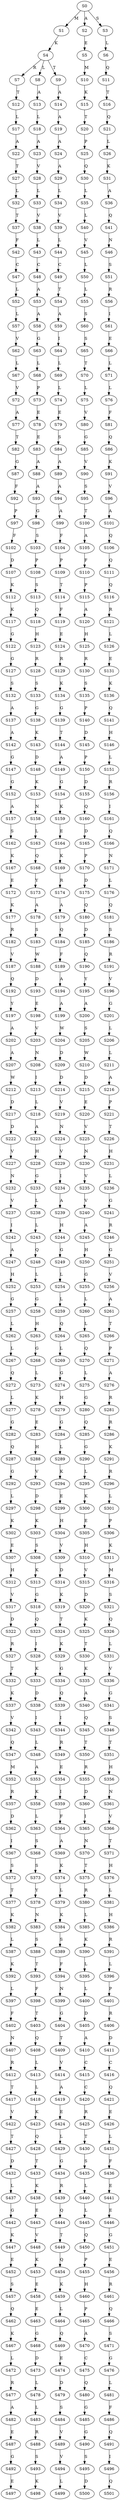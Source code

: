 strict digraph  {
	S0 -> S1 [ label = M ];
	S0 -> S2 [ label = A ];
	S0 -> S3 [ label = S ];
	S1 -> S4 [ label = K ];
	S2 -> S5 [ label = E ];
	S3 -> S6 [ label = L ];
	S4 -> S7 [ label = R ];
	S4 -> S8 [ label = L ];
	S4 -> S9 [ label = T ];
	S5 -> S10 [ label = M ];
	S6 -> S11 [ label = Q ];
	S7 -> S12 [ label = T ];
	S8 -> S13 [ label = A ];
	S9 -> S14 [ label = A ];
	S10 -> S15 [ label = K ];
	S11 -> S16 [ label = T ];
	S12 -> S17 [ label = L ];
	S13 -> S18 [ label = L ];
	S14 -> S19 [ label = A ];
	S15 -> S20 [ label = T ];
	S16 -> S21 [ label = Q ];
	S17 -> S22 [ label = A ];
	S18 -> S23 [ label = A ];
	S19 -> S24 [ label = A ];
	S20 -> S25 [ label = P ];
	S21 -> S26 [ label = L ];
	S22 -> S27 [ label = T ];
	S23 -> S28 [ label = V ];
	S24 -> S29 [ label = A ];
	S25 -> S30 [ label = Q ];
	S26 -> S31 [ label = K ];
	S27 -> S32 [ label = L ];
	S28 -> S33 [ label = L ];
	S29 -> S34 [ label = L ];
	S30 -> S35 [ label = L ];
	S31 -> S36 [ label = A ];
	S32 -> S37 [ label = T ];
	S33 -> S38 [ label = V ];
	S34 -> S39 [ label = V ];
	S35 -> S40 [ label = L ];
	S36 -> S41 [ label = Q ];
	S37 -> S42 [ label = F ];
	S38 -> S43 [ label = L ];
	S39 -> S44 [ label = L ];
	S40 -> S45 [ label = V ];
	S41 -> S46 [ label = N ];
	S42 -> S47 [ label = C ];
	S43 -> S48 [ label = C ];
	S44 -> S49 [ label = C ];
	S45 -> S50 [ label = L ];
	S46 -> S51 [ label = S ];
	S47 -> S52 [ label = L ];
	S48 -> S53 [ label = A ];
	S49 -> S54 [ label = T ];
	S50 -> S55 [ label = L ];
	S51 -> S56 [ label = R ];
	S52 -> S57 [ label = L ];
	S53 -> S58 [ label = A ];
	S54 -> S59 [ label = A ];
	S55 -> S60 [ label = S ];
	S56 -> S61 [ label = I ];
	S57 -> S62 [ label = V ];
	S58 -> S63 [ label = G ];
	S59 -> S64 [ label = I ];
	S60 -> S65 [ label = S ];
	S61 -> S66 [ label = E ];
	S62 -> S67 [ label = L ];
	S63 -> S68 [ label = L ];
	S64 -> S69 [ label = L ];
	S65 -> S70 [ label = T ];
	S66 -> S71 [ label = L ];
	S67 -> S72 [ label = V ];
	S68 -> S73 [ label = P ];
	S69 -> S74 [ label = L ];
	S70 -> S75 [ label = L ];
	S71 -> S76 [ label = L ];
	S72 -> S77 [ label = A ];
	S73 -> S78 [ label = E ];
	S74 -> S79 [ label = E ];
	S75 -> S80 [ label = V ];
	S76 -> S81 [ label = F ];
	S77 -> S82 [ label = T ];
	S78 -> S83 [ label = E ];
	S79 -> S84 [ label = S ];
	S80 -> S85 [ label = G ];
	S81 -> S86 [ label = Q ];
	S82 -> S87 [ label = G ];
	S83 -> S88 [ label = A ];
	S84 -> S89 [ label = A ];
	S85 -> S90 [ label = V ];
	S86 -> S91 [ label = K ];
	S87 -> S92 [ label = F ];
	S88 -> S93 [ label = A ];
	S89 -> S94 [ label = A ];
	S90 -> S95 [ label = S ];
	S91 -> S96 [ label = V ];
	S92 -> S97 [ label = P ];
	S93 -> S98 [ label = G ];
	S94 -> S99 [ label = A ];
	S95 -> S100 [ label = T ];
	S96 -> S101 [ label = A ];
	S97 -> S102 [ label = F ];
	S98 -> S103 [ label = S ];
	S99 -> S104 [ label = F ];
	S100 -> S105 [ label = A ];
	S101 -> S106 [ label = Q ];
	S102 -> S107 [ label = D ];
	S103 -> S108 [ label = P ];
	S104 -> S109 [ label = P ];
	S105 -> S110 [ label = F ];
	S106 -> S111 [ label = Q ];
	S107 -> S112 [ label = K ];
	S108 -> S113 [ label = S ];
	S109 -> S114 [ label = T ];
	S110 -> S115 [ label = P ];
	S111 -> S116 [ label = Q ];
	S112 -> S117 [ label = K ];
	S113 -> S118 [ label = Q ];
	S114 -> S119 [ label = F ];
	S115 -> S120 [ label = A ];
	S116 -> S121 [ label = R ];
	S117 -> S122 [ label = G ];
	S118 -> S123 [ label = H ];
	S119 -> S124 [ label = E ];
	S120 -> S125 [ label = H ];
	S121 -> S126 [ label = L ];
	S122 -> S127 [ label = G ];
	S123 -> S128 [ label = R ];
	S124 -> S129 [ label = R ];
	S125 -> S130 [ label = R ];
	S126 -> S131 [ label = E ];
	S127 -> S132 [ label = S ];
	S128 -> S133 [ label = S ];
	S129 -> S134 [ label = K ];
	S130 -> S135 [ label = S ];
	S131 -> S136 [ label = K ];
	S132 -> S137 [ label = A ];
	S133 -> S138 [ label = G ];
	S134 -> S139 [ label = G ];
	S135 -> S140 [ label = P ];
	S136 -> S141 [ label = Q ];
	S137 -> S142 [ label = A ];
	S138 -> S143 [ label = K ];
	S139 -> S144 [ label = T ];
	S140 -> S145 [ label = D ];
	S141 -> S146 [ label = H ];
	S142 -> S147 [ label = G ];
	S143 -> S148 [ label = D ];
	S144 -> S149 [ label = A ];
	S145 -> S150 [ label = P ];
	S146 -> S151 [ label = L ];
	S147 -> S152 [ label = G ];
	S148 -> S153 [ label = K ];
	S149 -> S154 [ label = G ];
	S150 -> S155 [ label = D ];
	S151 -> S156 [ label = R ];
	S152 -> S157 [ label = A ];
	S153 -> S158 [ label = N ];
	S154 -> S159 [ label = K ];
	S155 -> S160 [ label = Q ];
	S156 -> S161 [ label = I ];
	S157 -> S162 [ label = S ];
	S158 -> S163 [ label = L ];
	S159 -> S164 [ label = E ];
	S160 -> S165 [ label = D ];
	S161 -> S166 [ label = Q ];
	S162 -> S167 [ label = K ];
	S163 -> S168 [ label = Q ];
	S164 -> S169 [ label = K ];
	S165 -> S170 [ label = P ];
	S166 -> S171 [ label = N ];
	S167 -> S172 [ label = E ];
	S168 -> S173 [ label = Y ];
	S169 -> S174 [ label = R ];
	S170 -> S175 [ label = D ];
	S171 -> S176 [ label = L ];
	S172 -> S177 [ label = K ];
	S173 -> S178 [ label = A ];
	S174 -> S179 [ label = A ];
	S175 -> S180 [ label = Q ];
	S176 -> S181 [ label = Q ];
	S177 -> S182 [ label = R ];
	S178 -> S183 [ label = S ];
	S179 -> S184 [ label = Q ];
	S180 -> S185 [ label = D ];
	S181 -> S186 [ label = S ];
	S182 -> S187 [ label = V ];
	S183 -> S188 [ label = W ];
	S184 -> S189 [ label = F ];
	S185 -> S190 [ label = Q ];
	S186 -> S191 [ label = R ];
	S187 -> S192 [ label = Q ];
	S188 -> S193 [ label = D ];
	S189 -> S194 [ label = A ];
	S190 -> S195 [ label = Y ];
	S191 -> S196 [ label = V ];
	S192 -> S197 [ label = Y ];
	S193 -> S198 [ label = E ];
	S194 -> S199 [ label = A ];
	S195 -> S200 [ label = A ];
	S196 -> S201 [ label = G ];
	S197 -> S202 [ label = A ];
	S198 -> S203 [ label = V ];
	S199 -> S204 [ label = W ];
	S200 -> S205 [ label = S ];
	S201 -> S206 [ label = L ];
	S202 -> S207 [ label = A ];
	S203 -> S208 [ label = N ];
	S204 -> S209 [ label = D ];
	S205 -> S210 [ label = W ];
	S206 -> S211 [ label = L ];
	S207 -> S212 [ label = W ];
	S208 -> S213 [ label = I ];
	S209 -> S214 [ label = D ];
	S210 -> S215 [ label = D ];
	S211 -> S216 [ label = A ];
	S212 -> S217 [ label = D ];
	S213 -> S218 [ label = L ];
	S214 -> S219 [ label = V ];
	S215 -> S220 [ label = E ];
	S216 -> S221 [ label = P ];
	S217 -> S222 [ label = D ];
	S218 -> S223 [ label = A ];
	S219 -> S224 [ label = N ];
	S220 -> S225 [ label = V ];
	S221 -> S226 [ label = T ];
	S222 -> S227 [ label = V ];
	S223 -> S228 [ label = H ];
	S224 -> S229 [ label = V ];
	S225 -> S230 [ label = N ];
	S226 -> S231 [ label = H ];
	S227 -> S232 [ label = N ];
	S228 -> S233 [ label = G ];
	S229 -> S234 [ label = I ];
	S230 -> S235 [ label = V ];
	S231 -> S236 [ label = L ];
	S232 -> S237 [ label = V ];
	S233 -> S238 [ label = L ];
	S234 -> S239 [ label = A ];
	S235 -> S240 [ label = V ];
	S236 -> S241 [ label = G ];
	S237 -> S242 [ label = I ];
	S238 -> S243 [ label = L ];
	S239 -> S244 [ label = H ];
	S240 -> S245 [ label = A ];
	S241 -> S246 [ label = R ];
	S242 -> S247 [ label = A ];
	S243 -> S248 [ label = Q ];
	S244 -> S249 [ label = G ];
	S245 -> S250 [ label = H ];
	S246 -> S251 [ label = G ];
	S247 -> S252 [ label = H ];
	S248 -> S253 [ label = L ];
	S249 -> S254 [ label = L ];
	S250 -> S255 [ label = G ];
	S251 -> S256 [ label = V ];
	S252 -> S257 [ label = G ];
	S253 -> S258 [ label = G ];
	S254 -> S259 [ label = L ];
	S255 -> S260 [ label = L ];
	S256 -> S261 [ label = A ];
	S257 -> S262 [ label = L ];
	S258 -> S263 [ label = H ];
	S259 -> S264 [ label = Q ];
	S260 -> S265 [ label = L ];
	S261 -> S266 [ label = T ];
	S262 -> S267 [ label = L ];
	S263 -> S268 [ label = G ];
	S264 -> S269 [ label = L ];
	S265 -> S270 [ label = Q ];
	S266 -> S271 [ label = P ];
	S267 -> S272 [ label = Q ];
	S268 -> S273 [ label = L ];
	S269 -> S274 [ label = G ];
	S270 -> S275 [ label = L ];
	S271 -> S276 [ label = A ];
	S272 -> S277 [ label = L ];
	S273 -> S278 [ label = K ];
	S274 -> S279 [ label = H ];
	S275 -> S280 [ label = G ];
	S276 -> S281 [ label = R ];
	S277 -> S282 [ label = G ];
	S278 -> S283 [ label = E ];
	S279 -> S284 [ label = G ];
	S280 -> S285 [ label = Q ];
	S281 -> S286 [ label = R ];
	S282 -> S287 [ label = Q ];
	S283 -> S288 [ label = H ];
	S284 -> S289 [ label = L ];
	S285 -> S290 [ label = G ];
	S286 -> S291 [ label = K ];
	S287 -> S292 [ label = G ];
	S288 -> S293 [ label = V ];
	S289 -> S294 [ label = K ];
	S290 -> S295 [ label = L ];
	S291 -> S296 [ label = R ];
	S292 -> S297 [ label = L ];
	S293 -> S298 [ label = D ];
	S294 -> S299 [ label = E ];
	S295 -> S300 [ label = K ];
	S296 -> S301 [ label = L ];
	S297 -> S302 [ label = K ];
	S298 -> S303 [ label = K ];
	S299 -> S304 [ label = H ];
	S300 -> S305 [ label = E ];
	S301 -> S306 [ label = P ];
	S302 -> S307 [ label = E ];
	S303 -> S308 [ label = S ];
	S304 -> S309 [ label = V ];
	S305 -> S310 [ label = H ];
	S306 -> S311 [ label = K ];
	S307 -> S312 [ label = H ];
	S308 -> S313 [ label = K ];
	S309 -> S314 [ label = D ];
	S310 -> S315 [ label = V ];
	S311 -> S316 [ label = M ];
	S312 -> S317 [ label = V ];
	S313 -> S318 [ label = G ];
	S314 -> S319 [ label = K ];
	S315 -> S320 [ label = D ];
	S316 -> S321 [ label = S ];
	S317 -> S322 [ label = D ];
	S318 -> S323 [ label = Q ];
	S319 -> S324 [ label = T ];
	S320 -> S325 [ label = K ];
	S321 -> S326 [ label = Q ];
	S322 -> S327 [ label = R ];
	S323 -> S328 [ label = I ];
	S324 -> S329 [ label = K ];
	S325 -> S330 [ label = T ];
	S326 -> S331 [ label = L ];
	S327 -> S332 [ label = T ];
	S328 -> S333 [ label = K ];
	S329 -> S334 [ label = G ];
	S330 -> S335 [ label = K ];
	S331 -> S336 [ label = V ];
	S332 -> S337 [ label = K ];
	S333 -> S338 [ label = D ];
	S334 -> S339 [ label = Q ];
	S335 -> S340 [ label = A ];
	S336 -> S341 [ label = G ];
	S337 -> S342 [ label = V ];
	S338 -> S343 [ label = I ];
	S339 -> S344 [ label = I ];
	S340 -> S345 [ label = Q ];
	S341 -> S346 [ label = S ];
	S342 -> S347 [ label = Q ];
	S343 -> S348 [ label = L ];
	S344 -> S349 [ label = R ];
	S345 -> S350 [ label = T ];
	S346 -> S351 [ label = T ];
	S347 -> S352 [ label = M ];
	S348 -> S353 [ label = A ];
	S349 -> S354 [ label = E ];
	S350 -> S355 [ label = R ];
	S351 -> S356 [ label = H ];
	S352 -> S357 [ label = R ];
	S353 -> S358 [ label = K ];
	S354 -> S359 [ label = I ];
	S355 -> S360 [ label = D ];
	S356 -> S361 [ label = N ];
	S357 -> S362 [ label = D ];
	S358 -> S363 [ label = L ];
	S359 -> S364 [ label = F ];
	S360 -> S365 [ label = I ];
	S361 -> S366 [ label = V ];
	S362 -> S367 [ label = I ];
	S363 -> S368 [ label = S ];
	S364 -> S369 [ label = A ];
	S365 -> S370 [ label = N ];
	S366 -> S371 [ label = T ];
	S367 -> S372 [ label = S ];
	S368 -> S373 [ label = S ];
	S369 -> S374 [ label = K ];
	S370 -> S375 [ label = T ];
	S371 -> S376 [ label = H ];
	S372 -> S377 [ label = T ];
	S373 -> S378 [ label = Y ];
	S374 -> S379 [ label = L ];
	S375 -> S380 [ label = R ];
	S376 -> S381 [ label = L ];
	S377 -> S382 [ label = K ];
	S378 -> S383 [ label = N ];
	S379 -> S384 [ label = K ];
	S380 -> S385 [ label = L ];
	S381 -> S386 [ label = H ];
	S382 -> S387 [ label = L ];
	S383 -> S388 [ label = S ];
	S384 -> S389 [ label = S ];
	S385 -> S390 [ label = K ];
	S386 -> S391 [ label = R ];
	S387 -> S392 [ label = K ];
	S388 -> S393 [ label = T ];
	S389 -> S394 [ label = F ];
	S390 -> S395 [ label = L ];
	S391 -> S396 [ label = L ];
	S392 -> S397 [ label = L ];
	S393 -> S398 [ label = F ];
	S394 -> S399 [ label = N ];
	S395 -> S400 [ label = L ];
	S396 -> S401 [ label = P ];
	S397 -> S402 [ label = F ];
	S398 -> S403 [ label = T ];
	S399 -> S404 [ label = G ];
	S400 -> S405 [ label = D ];
	S401 -> S406 [ label = R ];
	S402 -> S407 [ label = N ];
	S403 -> S408 [ label = Q ];
	S404 -> S409 [ label = T ];
	S405 -> S410 [ label = A ];
	S406 -> S411 [ label = D ];
	S407 -> S412 [ label = R ];
	S408 -> S413 [ label = L ];
	S409 -> S414 [ label = V ];
	S410 -> S415 [ label = C ];
	S411 -> S416 [ label = C ];
	S412 -> S417 [ label = T ];
	S413 -> S418 [ label = L ];
	S414 -> S419 [ label = A ];
	S415 -> S420 [ label = C ];
	S416 -> S421 [ label = Q ];
	S417 -> S422 [ label = V ];
	S418 -> S423 [ label = K ];
	S419 -> S424 [ label = E ];
	S420 -> S425 [ label = R ];
	S421 -> S426 [ label = E ];
	S422 -> S427 [ label = T ];
	S423 -> S428 [ label = Q ];
	S424 -> S429 [ label = L ];
	S425 -> S430 [ label = T ];
	S426 -> S431 [ label = L ];
	S427 -> S432 [ label = D ];
	S428 -> S433 [ label = T ];
	S429 -> S434 [ label = G ];
	S430 -> S435 [ label = S ];
	S431 -> S436 [ label = F ];
	S432 -> S437 [ label = L ];
	S433 -> S438 [ label = K ];
	S434 -> S439 [ label = R ];
	S435 -> S440 [ label = L ];
	S436 -> S441 [ label = E ];
	S437 -> S442 [ label = G ];
	S438 -> S443 [ label = E ];
	S439 -> S444 [ label = Q ];
	S440 -> S445 [ label = L ];
	S441 -> S446 [ label = E ];
	S442 -> S447 [ label = K ];
	S443 -> S448 [ label = V ];
	S444 -> S449 [ label = T ];
	S445 -> S450 [ label = Q ];
	S446 -> S451 [ label = G ];
	S447 -> S452 [ label = E ];
	S448 -> S453 [ label = K ];
	S449 -> S454 [ label = Q ];
	S450 -> S455 [ label = P ];
	S451 -> S456 [ label = E ];
	S452 -> S457 [ label = S ];
	S453 -> S458 [ label = E ];
	S454 -> S459 [ label = K ];
	S455 -> S460 [ label = H ];
	S456 -> S461 [ label = R ];
	S457 -> S462 [ label = Q ];
	S458 -> S463 [ label = E ];
	S459 -> S464 [ label = L ];
	S460 -> S465 [ label = P ];
	S461 -> S466 [ label = Q ];
	S462 -> S467 [ label = K ];
	S463 -> S468 [ label = G ];
	S464 -> S469 [ label = Q ];
	S465 -> S470 [ label = A ];
	S466 -> S471 [ label = S ];
	S467 -> S472 [ label = L ];
	S468 -> S473 [ label = D ];
	S469 -> S474 [ label = E ];
	S470 -> S475 [ label = C ];
	S471 -> S476 [ label = G ];
	S472 -> S477 [ label = R ];
	S473 -> S478 [ label = L ];
	S474 -> S479 [ label = D ];
	S475 -> S480 [ label = Q ];
	S476 -> S481 [ label = L ];
	S477 -> S482 [ label = A ];
	S478 -> S483 [ label = L ];
	S479 -> S484 [ label = S ];
	S480 -> S485 [ label = G ];
	S481 -> S486 [ label = F ];
	S482 -> S487 [ label = E ];
	S483 -> S488 [ label = R ];
	S484 -> S489 [ label = V ];
	S485 -> S490 [ label = G ];
	S486 -> S491 [ label = Q ];
	S487 -> S492 [ label = G ];
	S488 -> S493 [ label = S ];
	S489 -> S494 [ label = V ];
	S490 -> S495 [ label = S ];
	S491 -> S496 [ label = I ];
	S492 -> S497 [ label = E ];
	S493 -> S498 [ label = K ];
	S494 -> S499 [ label = L ];
	S495 -> S500 [ label = D ];
	S496 -> S501 [ label = Q ];
}
